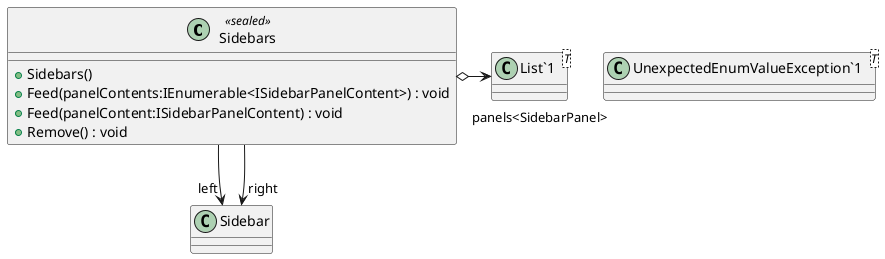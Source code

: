 @startuml
class Sidebars <<sealed>> {
    + Sidebars()
    + Feed(panelContents:IEnumerable<ISidebarPanelContent>) : void
    + Feed(panelContent:ISidebarPanelContent) : void
    + Remove() : void
}
class "List`1"<T> {
}
class "UnexpectedEnumValueException`1"<T> {
}
Sidebars --> "left" Sidebar
Sidebars --> "right" Sidebar
Sidebars o-> "panels<SidebarPanel>" "List`1"
@enduml

